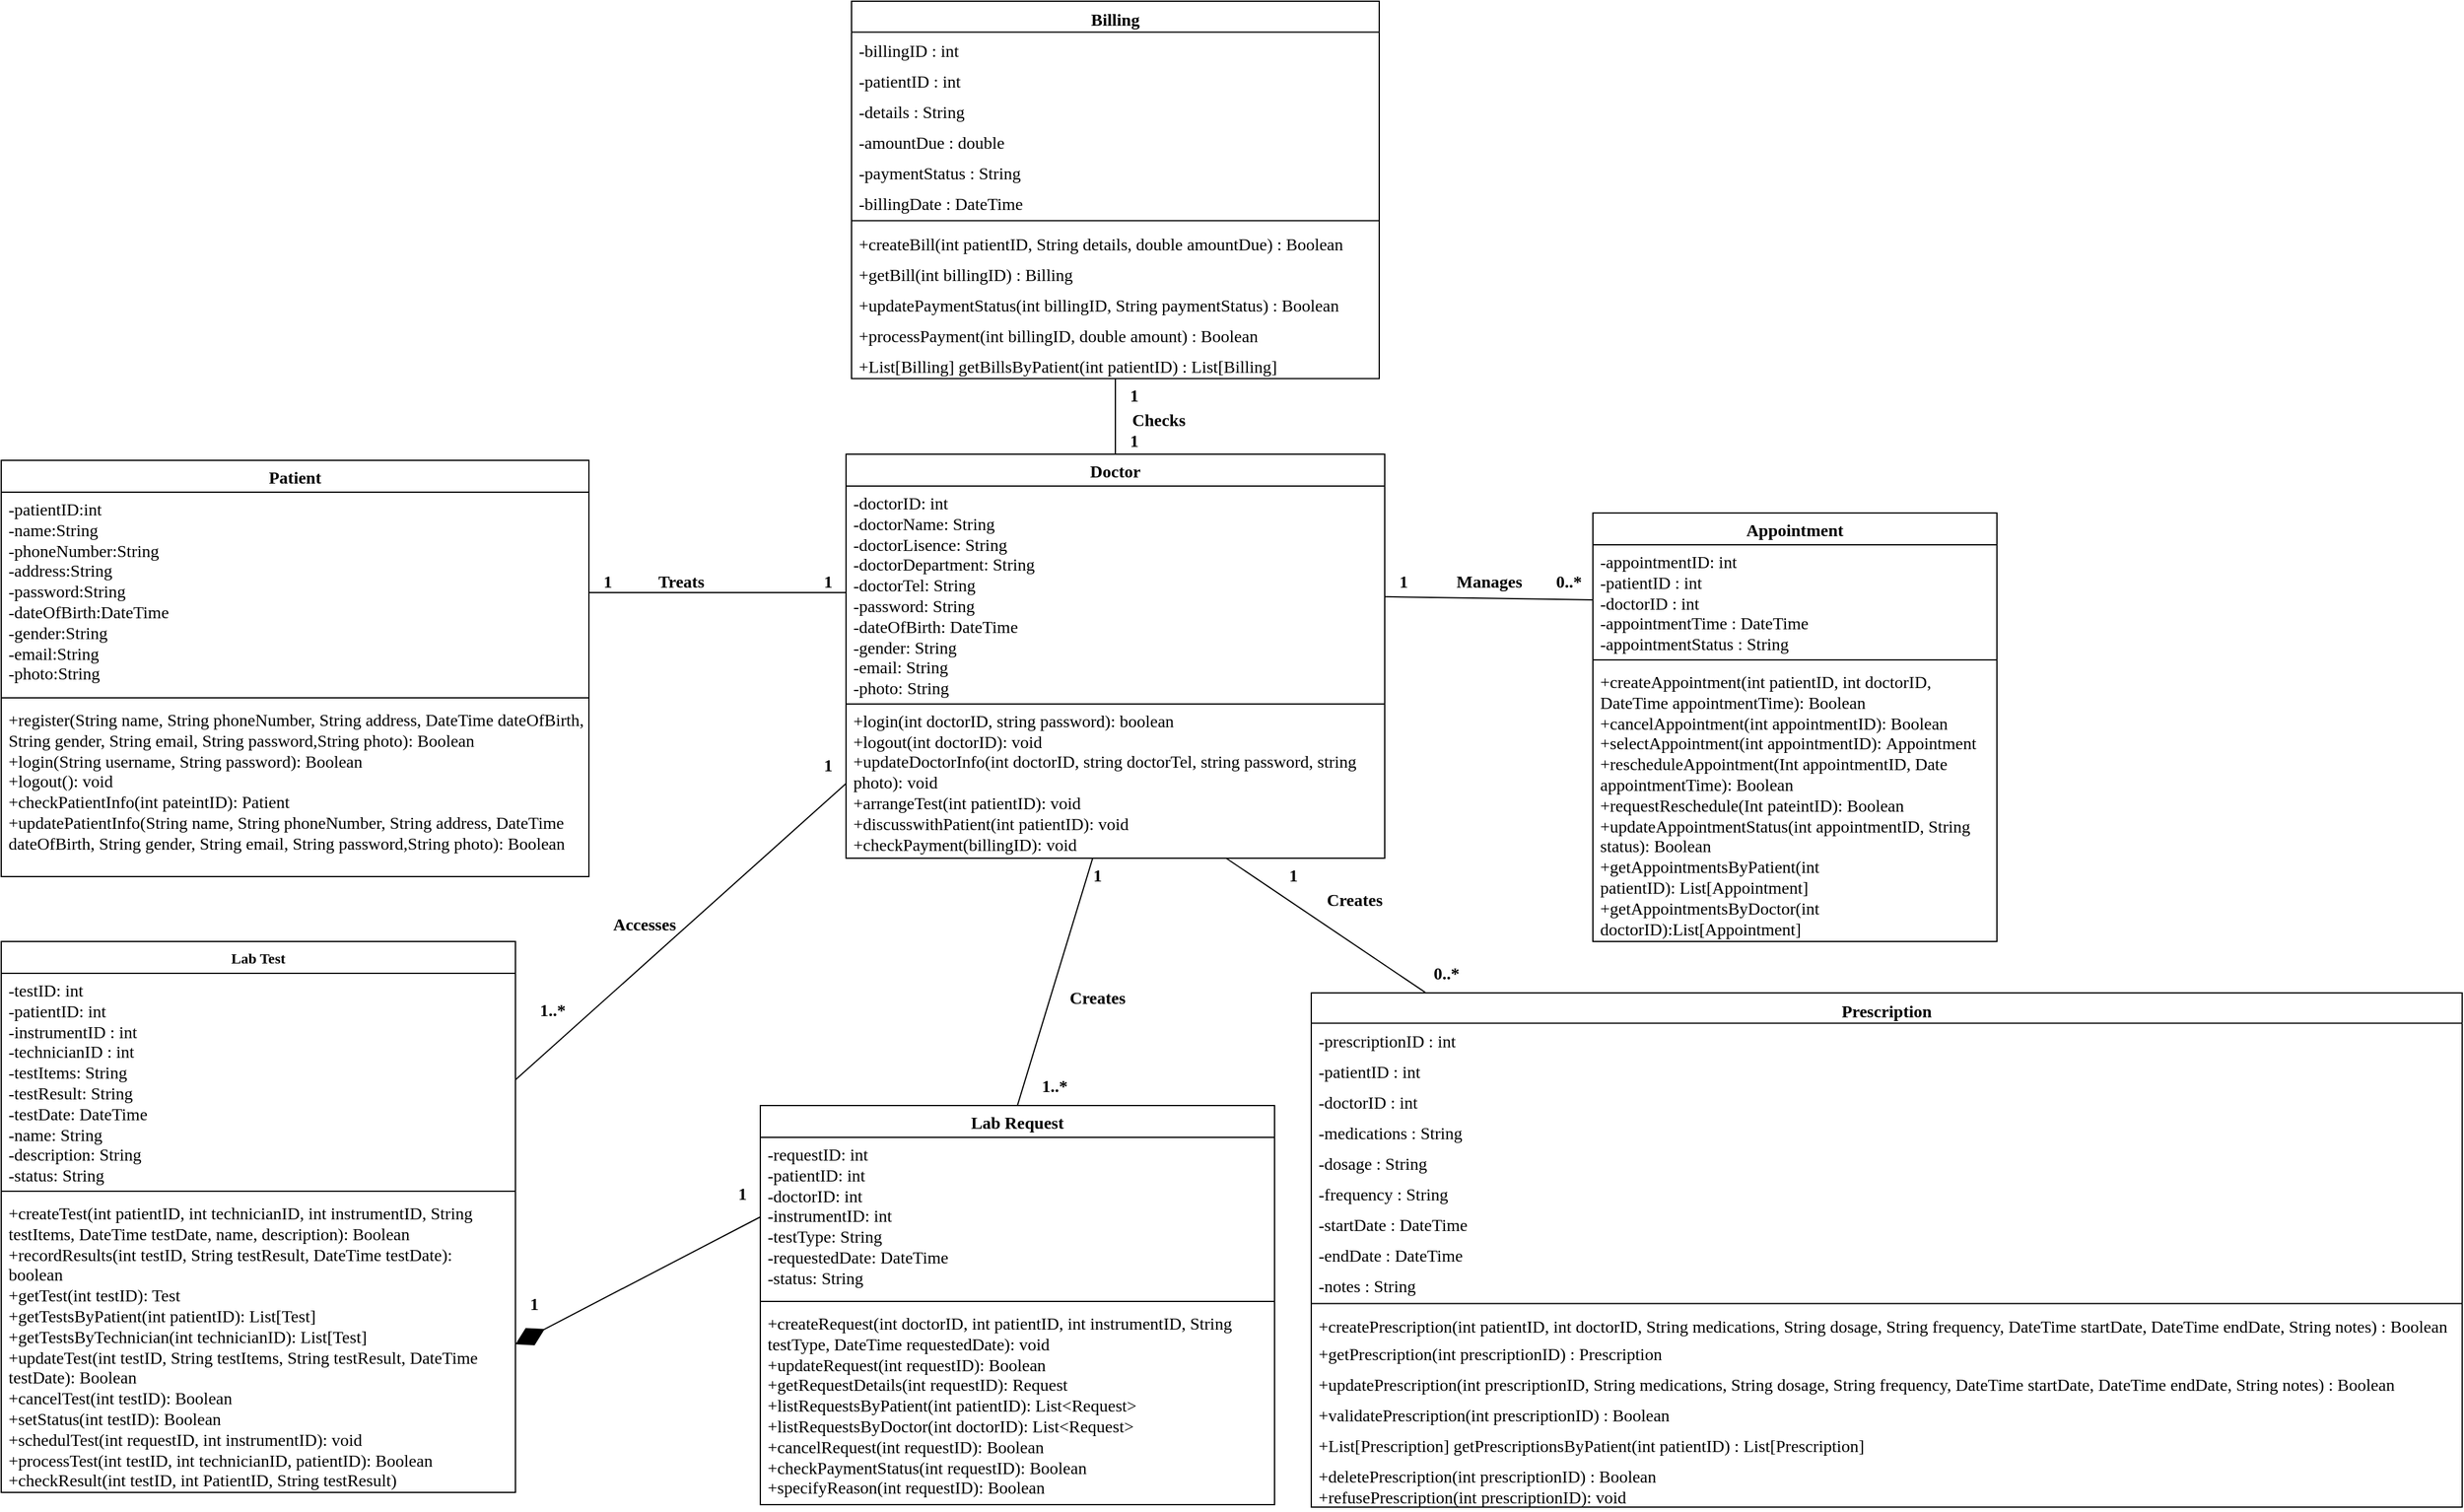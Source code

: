 <mxfile version="22.1.11" type="device">
  <diagram name="第 1 页" id="TqKDPVgios2m9M21Ib9q">
    <mxGraphModel dx="2165" dy="2223" grid="1" gridSize="10" guides="1" tooltips="1" connect="1" arrows="1" fold="1" page="1" pageScale="1" pageWidth="1169" pageHeight="827" background="none" math="0" shadow="0">
      <root>
        <mxCell id="0" />
        <mxCell id="1" parent="0" />
        <mxCell id="a-M4X8nVCb2_B6a_NORF-1" value="" style="endArrow=none;html=1;rounded=0;entryX=0;entryY=0.5;entryDx=0;entryDy=0;" parent="1" source="a-M4X8nVCb2_B6a_NORF-46" target="a-M4X8nVCb2_B6a_NORF-25" edge="1">
          <mxGeometry width="50" height="50" relative="1" as="geometry">
            <mxPoint x="550" y="-969" as="sourcePoint" />
            <mxPoint x="460" y="-847" as="targetPoint" />
          </mxGeometry>
        </mxCell>
        <mxCell id="a-M4X8nVCb2_B6a_NORF-2" value="" style="endArrow=none;html=1;rounded=0;entryX=0.099;entryY=-0.001;entryDx=0;entryDy=0;entryPerimeter=0;" parent="1" source="a-M4X8nVCb2_B6a_NORF-48" target="a-M4X8nVCb2_B6a_NORF-28" edge="1">
          <mxGeometry width="50" height="50" relative="1" as="geometry">
            <mxPoint x="288" y="-680" as="sourcePoint" />
            <mxPoint x="440" y="-552" as="targetPoint" />
          </mxGeometry>
        </mxCell>
        <mxCell id="a-M4X8nVCb2_B6a_NORF-3" value="" style="endArrow=none;html=1;rounded=0;entryX=0.5;entryY=0;entryDx=0;entryDy=0;" parent="1" source="a-M4X8nVCb2_B6a_NORF-48" target="7-CjSvImoollpPjnMUuW-15" edge="1">
          <mxGeometry width="50" height="50" relative="1" as="geometry">
            <mxPoint x="204.89" y="-680.0" as="sourcePoint" />
            <mxPoint x="240" y="-576" as="targetPoint" />
          </mxGeometry>
        </mxCell>
        <mxCell id="a-M4X8nVCb2_B6a_NORF-4" value="Manages" style="text;html=1;align=center;verticalAlign=middle;resizable=0;points=[];autosize=1;strokeColor=none;fillColor=none;fontFamily=Times New Roman;fontStyle=1;fontSize=14;" parent="1" vertex="1">
          <mxGeometry x="584.5" y="-990" width="80" height="30" as="geometry" />
        </mxCell>
        <mxCell id="a-M4X8nVCb2_B6a_NORF-5" value="1" style="text;html=1;align=center;verticalAlign=middle;resizable=0;points=[];autosize=1;strokeColor=none;fillColor=none;fontFamily=Times New Roman;fontStyle=1;fontSize=14;" parent="1" vertex="1">
          <mxGeometry x="540" y="-990" width="30" height="30" as="geometry" />
        </mxCell>
        <mxCell id="a-M4X8nVCb2_B6a_NORF-6" value="0..*" style="text;html=1;align=center;verticalAlign=middle;resizable=0;points=[];autosize=1;strokeColor=none;fillColor=none;fontFamily=Times New Roman;fontStyle=1;fontSize=14;" parent="1" vertex="1">
          <mxGeometry x="670" y="-990" width="40" height="30" as="geometry" />
        </mxCell>
        <mxCell id="a-M4X8nVCb2_B6a_NORF-7" value="" style="endArrow=none;html=1;rounded=0;entryX=0;entryY=0.5;entryDx=0;entryDy=0;exitX=1;exitY=0.5;exitDx=0;exitDy=0;" parent="1" source="a-M4X8nVCb2_B6a_NORF-50" target="a-M4X8nVCb2_B6a_NORF-46" edge="1">
          <mxGeometry width="50" height="50" relative="1" as="geometry">
            <mxPoint x="-90" y="-807" as="sourcePoint" />
            <mxPoint x="82.5" y="-867" as="targetPoint" />
          </mxGeometry>
        </mxCell>
        <mxCell id="a-M4X8nVCb2_B6a_NORF-8" value="Treats" style="text;html=1;align=center;verticalAlign=middle;resizable=0;points=[];autosize=1;strokeColor=none;fillColor=none;fontFamily=Times New Roman;fontStyle=1;fontSize=14;" parent="1" vertex="1">
          <mxGeometry x="-65" y="-990" width="60" height="30" as="geometry" />
        </mxCell>
        <mxCell id="a-M4X8nVCb2_B6a_NORF-9" value="" style="endArrow=none;html=1;rounded=0;entryX=0;entryY=0.5;entryDx=0;entryDy=0;exitX=1;exitY=0.5;exitDx=0;exitDy=0;" parent="1" source="7-CjSvImoollpPjnMUuW-11" target="a-M4X8nVCb2_B6a_NORF-48" edge="1">
          <mxGeometry width="50" height="50" relative="1" as="geometry">
            <mxPoint x="-180" y="-557" as="sourcePoint" />
            <mxPoint x="80" y="-711" as="targetPoint" />
          </mxGeometry>
        </mxCell>
        <mxCell id="a-M4X8nVCb2_B6a_NORF-10" value="Accesses" style="text;html=1;align=center;verticalAlign=middle;resizable=0;points=[];autosize=1;strokeColor=none;fillColor=none;fontFamily=Times New Roman;fontStyle=1;fontSize=14;" parent="1" vertex="1">
          <mxGeometry x="-100" y="-710" width="70" height="30" as="geometry" />
        </mxCell>
        <mxCell id="a-M4X8nVCb2_B6a_NORF-11" value="Creates" style="text;html=1;align=center;verticalAlign=middle;resizable=0;points=[];autosize=1;strokeColor=none;fillColor=none;fontStyle=1;fontFamily=Times New Roman;fontSize=14;" parent="1" vertex="1">
          <mxGeometry x="480" y="-730" width="70" height="30" as="geometry" />
        </mxCell>
        <mxCell id="a-M4X8nVCb2_B6a_NORF-12" value="&lt;b&gt;&lt;font face=&quot;Times New Roman&quot; style=&quot;font-size: 14px;&quot;&gt;Creates&lt;/font&gt;&lt;/b&gt;" style="text;html=1;align=center;verticalAlign=middle;resizable=0;points=[];autosize=1;strokeColor=none;fillColor=none;" parent="1" vertex="1">
          <mxGeometry x="270" y="-650" width="70" height="30" as="geometry" />
        </mxCell>
        <mxCell id="a-M4X8nVCb2_B6a_NORF-13" value="1" style="text;html=1;align=center;verticalAlign=middle;resizable=0;points=[];autosize=1;strokeColor=none;fillColor=none;fontFamily=Times New Roman;fontStyle=1;fontSize=14;" parent="1" vertex="1">
          <mxGeometry x="70" y="-990" width="30" height="30" as="geometry" />
        </mxCell>
        <mxCell id="a-M4X8nVCb2_B6a_NORF-14" value="1" style="text;html=1;align=center;verticalAlign=middle;resizable=0;points=[];autosize=1;strokeColor=none;fillColor=none;fontFamily=Times New Roman;fontStyle=1;fontSize=14;" parent="1" vertex="1">
          <mxGeometry x="-110" y="-990" width="30" height="30" as="geometry" />
        </mxCell>
        <mxCell id="a-M4X8nVCb2_B6a_NORF-15" value="1" style="text;html=1;align=center;verticalAlign=middle;resizable=0;points=[];autosize=1;strokeColor=none;fillColor=none;fontFamily=Times New Roman;fontStyle=1;fontSize=14;" parent="1" vertex="1">
          <mxGeometry x="290" y="-750" width="30" height="30" as="geometry" />
        </mxCell>
        <mxCell id="a-M4X8nVCb2_B6a_NORF-16" value="1..*" style="text;html=1;align=center;verticalAlign=middle;resizable=0;points=[];autosize=1;strokeColor=none;fillColor=none;fontFamily=Times New Roman;fontStyle=1;fontSize=14;" parent="1" vertex="1">
          <mxGeometry x="250" y="-578" width="40" height="30" as="geometry" />
        </mxCell>
        <mxCell id="a-M4X8nVCb2_B6a_NORF-17" value="1" style="text;html=1;align=center;verticalAlign=middle;resizable=0;points=[];autosize=1;strokeColor=none;fillColor=none;fontFamily=Times New Roman;fontStyle=1;fontSize=14;" parent="1" vertex="1">
          <mxGeometry x="70" y="-840" width="30" height="30" as="geometry" />
        </mxCell>
        <mxCell id="a-M4X8nVCb2_B6a_NORF-18" value="1..*" style="text;html=1;align=center;verticalAlign=middle;resizable=0;points=[];autosize=1;strokeColor=none;fillColor=none;fontFamily=Times New Roman;fontStyle=1;fontSize=14;" parent="1" vertex="1">
          <mxGeometry x="-160" y="-640" width="40" height="30" as="geometry" />
        </mxCell>
        <mxCell id="a-M4X8nVCb2_B6a_NORF-19" value="" style="endArrow=diamondThin;endFill=1;endSize=24;html=1;rounded=0;entryX=1;entryY=0.5;entryDx=0;entryDy=0;exitX=0;exitY=0.5;exitDx=0;exitDy=0;" parent="1" source="7-CjSvImoollpPjnMUuW-16" target="7-CjSvImoollpPjnMUuW-13" edge="1">
          <mxGeometry width="160" relative="1" as="geometry">
            <mxPoint x="30" y="-485" as="sourcePoint" />
            <mxPoint x="-180" y="-331" as="targetPoint" />
          </mxGeometry>
        </mxCell>
        <mxCell id="a-M4X8nVCb2_B6a_NORF-20" value="1" style="text;html=1;align=center;verticalAlign=middle;resizable=0;points=[];autosize=1;strokeColor=none;fillColor=none;fontFamily=Times New Roman;fontStyle=1;fontSize=14;" parent="1" vertex="1">
          <mxGeometry x="-170" y="-400" width="30" height="30" as="geometry" />
        </mxCell>
        <mxCell id="a-M4X8nVCb2_B6a_NORF-21" value="1" style="text;html=1;align=center;verticalAlign=middle;resizable=0;points=[];autosize=1;strokeColor=none;fillColor=none;fontFamily=Times New Roman;fontStyle=1;fontSize=14;" parent="1" vertex="1">
          <mxGeometry y="-490" width="30" height="30" as="geometry" />
        </mxCell>
        <mxCell id="a-M4X8nVCb2_B6a_NORF-22" value="1" style="text;html=1;align=center;verticalAlign=middle;resizable=0;points=[];autosize=1;strokeColor=none;fillColor=none;fontFamily=Times New Roman;fontStyle=1;fontSize=14;" parent="1" vertex="1">
          <mxGeometry x="450" y="-750" width="30" height="30" as="geometry" />
        </mxCell>
        <mxCell id="a-M4X8nVCb2_B6a_NORF-23" value="0..*" style="text;html=1;align=center;verticalAlign=middle;resizable=0;points=[];autosize=1;strokeColor=none;fillColor=none;fontFamily=Times New Roman;fontStyle=1;fontSize=14;" parent="1" vertex="1">
          <mxGeometry x="570" y="-670" width="40" height="30" as="geometry" />
        </mxCell>
        <mxCell id="a-M4X8nVCb2_B6a_NORF-24" value="&lt;font style=&quot;font-size: 14px;&quot;&gt;Appointment&lt;/font&gt;" style="swimlane;fontStyle=1;align=center;verticalAlign=top;childLayout=stackLayout;horizontal=1;startSize=26;horizontalStack=0;resizeParent=1;resizeParentMax=0;resizeLast=0;collapsible=1;marginBottom=0;whiteSpace=wrap;html=1;fontFamily=Times New Roman;fontSize=14;" parent="1" vertex="1">
          <mxGeometry x="710" y="-1032" width="330" height="350" as="geometry" />
        </mxCell>
        <mxCell id="a-M4X8nVCb2_B6a_NORF-25" value="&lt;font style=&quot;font-size: 14px;&quot;&gt;-appointmentID: int&lt;br style=&quot;&quot;&gt;-patientID : int&lt;br style=&quot;&quot;&gt;-doctorID : int&lt;br style=&quot;&quot;&gt;-appointmentTime : DateTime&lt;br style=&quot;&quot;&gt;-appointmentStatus : String&lt;/font&gt;" style="text;strokeColor=none;fillColor=none;align=left;verticalAlign=top;spacingLeft=4;spacingRight=4;overflow=hidden;rotatable=0;points=[[0,0.5],[1,0.5]];portConstraint=eastwest;whiteSpace=wrap;html=1;fontFamily=Times New Roman;fontSize=12;" parent="a-M4X8nVCb2_B6a_NORF-24" vertex="1">
          <mxGeometry y="26" width="330" height="90" as="geometry" />
        </mxCell>
        <mxCell id="a-M4X8nVCb2_B6a_NORF-26" value="" style="line;strokeWidth=1;fillColor=none;align=left;verticalAlign=middle;spacingTop=-1;spacingLeft=3;spacingRight=3;rotatable=0;labelPosition=right;points=[];portConstraint=eastwest;strokeColor=inherit;fontFamily=Times New Roman;fontSize=12;" parent="a-M4X8nVCb2_B6a_NORF-24" vertex="1">
          <mxGeometry y="116" width="330" height="8" as="geometry" />
        </mxCell>
        <mxCell id="a-M4X8nVCb2_B6a_NORF-27" value="&lt;font style=&quot;font-size: 14px;&quot;&gt;+createAppointment(int patientID, int doctorID, DateTime appointmentTime):&amp;nbsp;Boolean&lt;br style=&quot;&quot;&gt;+cancelAppointment(int appointmentID):&amp;nbsp;Boolean&lt;br style=&quot;&quot;&gt;+selectAppointment(int appointmentID):&amp;nbsp;Appointment&lt;br style=&quot;&quot;&gt;+rescheduleAppointment(Int appointmentID, Date appointmentTime):&amp;nbsp;Boolean&lt;br style=&quot;&quot;&gt;+requestReschedule(Int pateintID):&amp;nbsp;Boolean&lt;br style=&quot;&quot;&gt;+updateAppointmentStatus(int appointmentID, String status):&amp;nbsp;Boolean&lt;br style=&quot;&quot;&gt;+getAppointmentsByPatient(int patientID):&amp;nbsp;List[Appointment]&lt;br style=&quot;&quot;&gt;+getAppointmentsByDoctor(int doctorID):List[Appointment]&amp;nbsp;&lt;/font&gt;" style="text;strokeColor=none;fillColor=none;align=left;verticalAlign=top;spacingLeft=4;spacingRight=4;overflow=hidden;rotatable=0;points=[[0,0.5],[1,0.5]];portConstraint=eastwest;whiteSpace=wrap;html=1;fontFamily=Times New Roman;fontSize=12;" parent="a-M4X8nVCb2_B6a_NORF-24" vertex="1">
          <mxGeometry y="124" width="330" height="226" as="geometry" />
        </mxCell>
        <mxCell id="a-M4X8nVCb2_B6a_NORF-28" value="Prescription" style="swimlane;fontStyle=1;align=center;verticalAlign=top;childLayout=stackLayout;horizontal=1;startSize=24.688;horizontalStack=0;resizeParent=1;resizeParentMax=0;resizeLast=0;collapsible=0;marginBottom=0;fontFamily=Times New Roman;fontSize=14;" parent="1" vertex="1">
          <mxGeometry x="480" y="-640" width="940" height="419.998" as="geometry" />
        </mxCell>
        <mxCell id="a-M4X8nVCb2_B6a_NORF-29" value="-prescriptionID : int" style="text;strokeColor=none;fillColor=none;align=left;verticalAlign=top;spacingLeft=4;spacingRight=4;overflow=hidden;rotatable=0;points=[[0,0.5],[1,0.5]];portConstraint=eastwest;fontFamily=Times New Roman;fontSize=14;" parent="a-M4X8nVCb2_B6a_NORF-28" vertex="1">
          <mxGeometry y="24.688" width="940" height="25" as="geometry" />
        </mxCell>
        <mxCell id="a-M4X8nVCb2_B6a_NORF-30" value="-patientID : int" style="text;strokeColor=none;fillColor=none;align=left;verticalAlign=top;spacingLeft=4;spacingRight=4;overflow=hidden;rotatable=0;points=[[0,0.5],[1,0.5]];portConstraint=eastwest;fontFamily=Times New Roman;fontSize=14;" parent="a-M4X8nVCb2_B6a_NORF-28" vertex="1">
          <mxGeometry y="49.688" width="940" height="25" as="geometry" />
        </mxCell>
        <mxCell id="a-M4X8nVCb2_B6a_NORF-31" value="-doctorID : int" style="text;strokeColor=none;fillColor=none;align=left;verticalAlign=top;spacingLeft=4;spacingRight=4;overflow=hidden;rotatable=0;points=[[0,0.5],[1,0.5]];portConstraint=eastwest;fontFamily=Times New Roman;fontSize=14;" parent="a-M4X8nVCb2_B6a_NORF-28" vertex="1">
          <mxGeometry y="74.688" width="940" height="25" as="geometry" />
        </mxCell>
        <mxCell id="a-M4X8nVCb2_B6a_NORF-32" value="-medications : String" style="text;strokeColor=none;fillColor=none;align=left;verticalAlign=top;spacingLeft=4;spacingRight=4;overflow=hidden;rotatable=0;points=[[0,0.5],[1,0.5]];portConstraint=eastwest;fontFamily=Times New Roman;fontSize=14;" parent="a-M4X8nVCb2_B6a_NORF-28" vertex="1">
          <mxGeometry y="99.688" width="940" height="25" as="geometry" />
        </mxCell>
        <mxCell id="a-M4X8nVCb2_B6a_NORF-33" value="-dosage : String" style="text;strokeColor=none;fillColor=none;align=left;verticalAlign=top;spacingLeft=4;spacingRight=4;overflow=hidden;rotatable=0;points=[[0,0.5],[1,0.5]];portConstraint=eastwest;fontFamily=Times New Roman;fontSize=14;" parent="a-M4X8nVCb2_B6a_NORF-28" vertex="1">
          <mxGeometry y="124.688" width="940" height="25" as="geometry" />
        </mxCell>
        <mxCell id="a-M4X8nVCb2_B6a_NORF-34" value="-frequency : String" style="text;strokeColor=none;fillColor=none;align=left;verticalAlign=top;spacingLeft=4;spacingRight=4;overflow=hidden;rotatable=0;points=[[0,0.5],[1,0.5]];portConstraint=eastwest;fontFamily=Times New Roman;fontSize=14;" parent="a-M4X8nVCb2_B6a_NORF-28" vertex="1">
          <mxGeometry y="149.688" width="940" height="25" as="geometry" />
        </mxCell>
        <mxCell id="a-M4X8nVCb2_B6a_NORF-35" value="-startDate : DateTime" style="text;strokeColor=none;fillColor=none;align=left;verticalAlign=top;spacingLeft=4;spacingRight=4;overflow=hidden;rotatable=0;points=[[0,0.5],[1,0.5]];portConstraint=eastwest;fontFamily=Times New Roman;fontSize=14;" parent="a-M4X8nVCb2_B6a_NORF-28" vertex="1">
          <mxGeometry y="174.688" width="940" height="25" as="geometry" />
        </mxCell>
        <mxCell id="a-M4X8nVCb2_B6a_NORF-36" value="-endDate : DateTime" style="text;strokeColor=none;fillColor=none;align=left;verticalAlign=top;spacingLeft=4;spacingRight=4;overflow=hidden;rotatable=0;points=[[0,0.5],[1,0.5]];portConstraint=eastwest;fontFamily=Times New Roman;fontSize=14;" parent="a-M4X8nVCb2_B6a_NORF-28" vertex="1">
          <mxGeometry y="199.688" width="940" height="25" as="geometry" />
        </mxCell>
        <mxCell id="a-M4X8nVCb2_B6a_NORF-37" value="-notes : String" style="text;strokeColor=none;fillColor=none;align=left;verticalAlign=top;spacingLeft=4;spacingRight=4;overflow=hidden;rotatable=0;points=[[0,0.5],[1,0.5]];portConstraint=eastwest;fontFamily=Times New Roman;fontSize=14;" parent="a-M4X8nVCb2_B6a_NORF-28" vertex="1">
          <mxGeometry y="224.688" width="940" height="25" as="geometry" />
        </mxCell>
        <mxCell id="a-M4X8nVCb2_B6a_NORF-38" style="line;strokeWidth=1;fillColor=none;align=left;verticalAlign=middle;spacingTop=-1;spacingLeft=3;spacingRight=3;rotatable=0;labelPosition=right;points=[];portConstraint=eastwest;strokeColor=inherit;fontFamily=Times New Roman;" parent="a-M4X8nVCb2_B6a_NORF-28" vertex="1">
          <mxGeometry y="249.688" width="940" height="8" as="geometry" />
        </mxCell>
        <mxCell id="a-M4X8nVCb2_B6a_NORF-39" value="+createPrescription(int patientID, int doctorID, String medications, String dosage, String frequency, DateTime startDate, DateTime endDate, String notes) : Boolean" style="text;strokeColor=none;fillColor=none;align=left;verticalAlign=top;spacingLeft=4;spacingRight=4;overflow=hidden;rotatable=0;points=[[0,0.5],[1,0.5]];portConstraint=eastwest;fontFamily=Times New Roman;fontSize=14;" parent="a-M4X8nVCb2_B6a_NORF-28" vertex="1">
          <mxGeometry y="257.688" width="940" height="22.31" as="geometry" />
        </mxCell>
        <mxCell id="a-M4X8nVCb2_B6a_NORF-40" value="+getPrescription(int prescriptionID) : Prescription" style="text;strokeColor=none;fillColor=none;align=left;verticalAlign=top;spacingLeft=4;spacingRight=4;overflow=hidden;rotatable=0;points=[[0,0.5],[1,0.5]];portConstraint=eastwest;fontFamily=Times New Roman;fontSize=14;" parent="a-M4X8nVCb2_B6a_NORF-28" vertex="1">
          <mxGeometry y="279.998" width="940" height="25" as="geometry" />
        </mxCell>
        <mxCell id="a-M4X8nVCb2_B6a_NORF-41" value="+updatePrescription(int prescriptionID, String medications, String dosage, String frequency, DateTime startDate, DateTime endDate, String notes) : Boolean" style="text;strokeColor=none;fillColor=none;align=left;verticalAlign=top;spacingLeft=4;spacingRight=4;overflow=hidden;rotatable=0;points=[[0,0.5],[1,0.5]];portConstraint=eastwest;fontFamily=Times New Roman;fontSize=14;" parent="a-M4X8nVCb2_B6a_NORF-28" vertex="1">
          <mxGeometry y="304.998" width="940" height="25" as="geometry" />
        </mxCell>
        <mxCell id="a-M4X8nVCb2_B6a_NORF-42" value="+validatePrescription(int prescriptionID) : Boolean" style="text;strokeColor=none;fillColor=none;align=left;verticalAlign=top;spacingLeft=4;spacingRight=4;overflow=hidden;rotatable=0;points=[[0,0.5],[1,0.5]];portConstraint=eastwest;fontFamily=Times New Roman;fontSize=14;" parent="a-M4X8nVCb2_B6a_NORF-28" vertex="1">
          <mxGeometry y="329.998" width="940" height="25" as="geometry" />
        </mxCell>
        <mxCell id="a-M4X8nVCb2_B6a_NORF-43" value="+List[Prescription] getPrescriptionsByPatient(int patientID) : List[Prescription]" style="text;strokeColor=none;fillColor=none;align=left;verticalAlign=top;spacingLeft=4;spacingRight=4;overflow=hidden;rotatable=0;points=[[0,0.5],[1,0.5]];portConstraint=eastwest;fontFamily=Times New Roman;fontSize=14;" parent="a-M4X8nVCb2_B6a_NORF-28" vertex="1">
          <mxGeometry y="354.998" width="940" height="25" as="geometry" />
        </mxCell>
        <mxCell id="a-M4X8nVCb2_B6a_NORF-44" value="+deletePrescription(int prescriptionID) : Boolean&#xa;+refusePrescription(int prescriptionID): void" style="text;strokeColor=none;fillColor=none;align=left;verticalAlign=top;spacingLeft=4;spacingRight=4;overflow=hidden;rotatable=0;points=[[0,0.5],[1,0.5]];portConstraint=eastwest;fontFamily=Times New Roman;fontSize=14;" parent="a-M4X8nVCb2_B6a_NORF-28" vertex="1">
          <mxGeometry y="379.998" width="940" height="40" as="geometry" />
        </mxCell>
        <mxCell id="a-M4X8nVCb2_B6a_NORF-45" value="&lt;font style=&quot;font-size: 14px;&quot; face=&quot;Times New Roman&quot;&gt;Doctor&lt;/font&gt;" style="swimlane;fontStyle=1;align=center;verticalAlign=top;childLayout=stackLayout;horizontal=1;startSize=26;horizontalStack=0;resizeParent=1;resizeParentMax=0;resizeLast=0;collapsible=1;marginBottom=0;whiteSpace=wrap;html=1;" parent="1" vertex="1">
          <mxGeometry x="100" y="-1080" width="440" height="330" as="geometry" />
        </mxCell>
        <mxCell id="a-M4X8nVCb2_B6a_NORF-46" value="-doctorID: int&lt;br style=&quot;border-color: var(--border-color);&quot;&gt;-doctorName: String&lt;br&gt;-doctorLisence: String&lt;br style=&quot;font-size: 14px;&quot;&gt;-doctorDepartment: String&lt;br style=&quot;font-size: 14px;&quot;&gt;-doctorTel: String&lt;br&gt;-password: String&lt;br&gt;-dateOfBirth: DateTime&amp;nbsp;&lt;br style=&quot;border-color: var(--border-color);&quot;&gt;-gender: String&amp;nbsp;&lt;br style=&quot;border-color: var(--border-color);&quot;&gt;-email: String&amp;nbsp;&lt;br style=&quot;border-color: var(--border-color);&quot;&gt;-photo: String&amp;nbsp;" style="text;strokeColor=none;fillColor=none;align=left;verticalAlign=top;spacingLeft=4;spacingRight=4;overflow=hidden;rotatable=0;points=[[0,0.5],[1,0.5]];portConstraint=eastwest;whiteSpace=wrap;html=1;fontFamily=Times New Roman;fontStyle=0;fontSize=14;" parent="a-M4X8nVCb2_B6a_NORF-45" vertex="1">
          <mxGeometry y="26" width="440" height="174" as="geometry" />
        </mxCell>
        <mxCell id="a-M4X8nVCb2_B6a_NORF-47" value="" style="line;strokeWidth=1;fillColor=none;align=left;verticalAlign=middle;spacingTop=-1;spacingLeft=3;spacingRight=3;rotatable=0;labelPosition=right;points=[];portConstraint=eastwest;strokeColor=inherit;" parent="a-M4X8nVCb2_B6a_NORF-45" vertex="1">
          <mxGeometry y="200" width="440" height="8" as="geometry" />
        </mxCell>
        <mxCell id="a-M4X8nVCb2_B6a_NORF-48" value="+login(int&amp;nbsp;doctorID, string&amp;nbsp;password):&amp;nbsp;boolean&lt;br&gt;+logout(int doctorID):&amp;nbsp;void&lt;br style=&quot;font-size: 14px;&quot;&gt;+updateDoctorInfo(int doctorID, string doctorTel, string password, string photo):&amp;nbsp;void&lt;br style=&quot;font-size: 14px;&quot;&gt;+arrangeTest(int patientID):&amp;nbsp;void&lt;br&gt;+discusswithPatient(int patientID): void&lt;br&gt;+checkPayment(billingID): void" style="text;strokeColor=none;fillColor=none;align=left;verticalAlign=middle;spacingLeft=4;spacingRight=4;overflow=hidden;rotatable=0;points=[[0,0.5],[1,0.5]];portConstraint=eastwest;whiteSpace=wrap;html=1;fontSize=14;fontFamily=Times New Roman;" parent="a-M4X8nVCb2_B6a_NORF-45" vertex="1">
          <mxGeometry y="208" width="440" height="122" as="geometry" />
        </mxCell>
        <mxCell id="a-M4X8nVCb2_B6a_NORF-49" value="Patient" style="swimlane;fontStyle=1;align=center;verticalAlign=top;childLayout=stackLayout;horizontal=1;startSize=26;horizontalStack=0;resizeParent=1;resizeParentMax=0;resizeLast=0;collapsible=1;marginBottom=0;whiteSpace=wrap;html=1;fontFamily=Times New Roman;fontSize=14;" parent="1" vertex="1">
          <mxGeometry x="-590" y="-1075" width="480" height="340" as="geometry" />
        </mxCell>
        <mxCell id="a-M4X8nVCb2_B6a_NORF-50" value="&lt;font style=&quot;font-size: 14px;&quot;&gt;        -patientID:int&lt;br style=&quot;font-size: 14px;&quot;&gt;-name:String&amp;nbsp;&lt;br style=&quot;font-size: 14px;&quot;&gt;-phoneNumber:String&amp;nbsp;&lt;br style=&quot;font-size: 14px;&quot;&gt;-address:String&amp;nbsp;&lt;br style=&quot;font-size: 14px;&quot;&gt;-password:String&amp;nbsp;&lt;br style=&quot;font-size: 14px;&quot;&gt;-dateOfBirth:DateTime&amp;nbsp;&lt;br style=&quot;font-size: 14px;&quot;&gt;-gender:String&amp;nbsp;&lt;br style=&quot;font-size: 14px;&quot;&gt;-email:String&amp;nbsp;&lt;br style=&quot;font-size: 14px;&quot;&gt;        -photo:String&amp;nbsp;&lt;/font&gt;" style="text;strokeColor=none;fillColor=none;align=left;verticalAlign=top;spacingLeft=4;spacingRight=4;overflow=hidden;rotatable=0;points=[[0,0.5],[1,0.5]];portConstraint=eastwest;whiteSpace=wrap;html=1;fontFamily=Times New Roman;fontSize=14;" parent="a-M4X8nVCb2_B6a_NORF-49" vertex="1">
          <mxGeometry y="26" width="480" height="164" as="geometry" />
        </mxCell>
        <mxCell id="a-M4X8nVCb2_B6a_NORF-51" value="" style="line;strokeWidth=1;fillColor=none;align=left;verticalAlign=middle;spacingTop=-1;spacingLeft=3;spacingRight=3;rotatable=0;labelPosition=right;points=[];portConstraint=eastwest;strokeColor=inherit;fontFamily=Times New Roman;fontSize=12;" parent="a-M4X8nVCb2_B6a_NORF-49" vertex="1">
          <mxGeometry y="190" width="480" height="8" as="geometry" />
        </mxCell>
        <mxCell id="a-M4X8nVCb2_B6a_NORF-52" value="&lt;font style=&quot;font-size: 14px;&quot;&gt;+register(String name, String phoneNumber, String address, DateTime dateOfBirth, String gender, String email, String password,String photo):&amp;nbsp;Boolean&lt;br style=&quot;font-size: 14px;&quot;&gt;+login(String username, String password): Boolean&lt;br style=&quot;font-size: 14px;&quot;&gt;+logout():&amp;nbsp;void&lt;br style=&quot;font-size: 14px;&quot;&gt;+checkPatientInfo(int pateintID):&amp;nbsp;Patient&lt;br style=&quot;font-size: 14px;&quot;&gt;+updatePatientInfo(String name, String phoneNumber, String address, DateTime dateOfBirth, String gender, String email, String password,String photo):&amp;nbsp;Boolean&lt;br style=&quot;font-size: 14px;&quot;&gt;&lt;/font&gt;&lt;span style=&quot;font-size: 14px;&quot;&gt;&lt;br style=&quot;font-size: 14px;&quot;&gt;&lt;/span&gt;" style="text;strokeColor=none;fillColor=none;align=left;verticalAlign=top;spacingLeft=4;spacingRight=4;overflow=hidden;rotatable=0;points=[[0,0.5],[1,0.5]];portConstraint=eastwest;whiteSpace=wrap;html=1;fontSize=14;fontFamily=Times New Roman;" parent="a-M4X8nVCb2_B6a_NORF-49" vertex="1">
          <mxGeometry y="198" width="480" height="142" as="geometry" />
        </mxCell>
        <mxCell id="a-M4X8nVCb2_B6a_NORF-53" value="Billing" style="swimlane;fontStyle=1;align=center;verticalAlign=top;childLayout=stackLayout;horizontal=1;startSize=25.25;horizontalStack=0;resizeParent=1;resizeParentMax=0;resizeLast=0;collapsible=0;marginBottom=0;fontFamily=Times New Roman;fontSize=14;" parent="1" vertex="1">
          <mxGeometry x="104.5" y="-1450" width="431" height="308.25" as="geometry" />
        </mxCell>
        <mxCell id="a-M4X8nVCb2_B6a_NORF-54" value="-billingID : int" style="text;strokeColor=none;fillColor=none;align=left;verticalAlign=top;spacingLeft=4;spacingRight=4;overflow=hidden;rotatable=0;points=[[0,0.5],[1,0.5]];portConstraint=eastwest;fontFamily=Times New Roman;fontSize=14;" parent="a-M4X8nVCb2_B6a_NORF-53" vertex="1">
          <mxGeometry y="25.25" width="431" height="25" as="geometry" />
        </mxCell>
        <mxCell id="a-M4X8nVCb2_B6a_NORF-55" value="-patientID : int" style="text;strokeColor=none;fillColor=none;align=left;verticalAlign=top;spacingLeft=4;spacingRight=4;overflow=hidden;rotatable=0;points=[[0,0.5],[1,0.5]];portConstraint=eastwest;fontFamily=Times New Roman;fontSize=14;" parent="a-M4X8nVCb2_B6a_NORF-53" vertex="1">
          <mxGeometry y="50.25" width="431" height="25" as="geometry" />
        </mxCell>
        <mxCell id="a-M4X8nVCb2_B6a_NORF-56" value="-details : String" style="text;strokeColor=none;fillColor=none;align=left;verticalAlign=top;spacingLeft=4;spacingRight=4;overflow=hidden;rotatable=0;points=[[0,0.5],[1,0.5]];portConstraint=eastwest;fontFamily=Times New Roman;fontSize=14;" parent="a-M4X8nVCb2_B6a_NORF-53" vertex="1">
          <mxGeometry y="75.25" width="431" height="25" as="geometry" />
        </mxCell>
        <mxCell id="a-M4X8nVCb2_B6a_NORF-57" value="-amountDue : double" style="text;strokeColor=none;fillColor=none;align=left;verticalAlign=top;spacingLeft=4;spacingRight=4;overflow=hidden;rotatable=0;points=[[0,0.5],[1,0.5]];portConstraint=eastwest;fontFamily=Times New Roman;fontSize=14;" parent="a-M4X8nVCb2_B6a_NORF-53" vertex="1">
          <mxGeometry y="100.25" width="431" height="25" as="geometry" />
        </mxCell>
        <mxCell id="a-M4X8nVCb2_B6a_NORF-58" value="-paymentStatus : String" style="text;strokeColor=none;fillColor=none;align=left;verticalAlign=top;spacingLeft=4;spacingRight=4;overflow=hidden;rotatable=0;points=[[0,0.5],[1,0.5]];portConstraint=eastwest;fontFamily=Times New Roman;fontSize=14;" parent="a-M4X8nVCb2_B6a_NORF-53" vertex="1">
          <mxGeometry y="125.25" width="431" height="25" as="geometry" />
        </mxCell>
        <mxCell id="a-M4X8nVCb2_B6a_NORF-59" value="-billingDate : DateTime" style="text;strokeColor=none;fillColor=none;align=left;verticalAlign=top;spacingLeft=4;spacingRight=4;overflow=hidden;rotatable=0;points=[[0,0.5],[1,0.5]];portConstraint=eastwest;fontFamily=Times New Roman;fontSize=14;" parent="a-M4X8nVCb2_B6a_NORF-53" vertex="1">
          <mxGeometry y="150.25" width="431" height="25" as="geometry" />
        </mxCell>
        <mxCell id="a-M4X8nVCb2_B6a_NORF-60" style="line;strokeWidth=1;fillColor=none;align=left;verticalAlign=middle;spacingTop=-1;spacingLeft=3;spacingRight=3;rotatable=0;labelPosition=right;points=[];portConstraint=eastwest;strokeColor=inherit;fontFamily=Times New Roman;fontSize=12;" parent="a-M4X8nVCb2_B6a_NORF-53" vertex="1">
          <mxGeometry y="175.25" width="431" height="8" as="geometry" />
        </mxCell>
        <mxCell id="a-M4X8nVCb2_B6a_NORF-61" value="+createBill(int patientID, String details, double amountDue) : Boolean" style="text;strokeColor=none;fillColor=none;align=left;verticalAlign=top;spacingLeft=4;spacingRight=4;overflow=hidden;rotatable=0;points=[[0,0.5],[1,0.5]];portConstraint=eastwest;fontFamily=Times New Roman;fontSize=14;" parent="a-M4X8nVCb2_B6a_NORF-53" vertex="1">
          <mxGeometry y="183.25" width="431" height="25" as="geometry" />
        </mxCell>
        <mxCell id="a-M4X8nVCb2_B6a_NORF-62" value="+getBill(int billingID) : Billing" style="text;strokeColor=none;fillColor=none;align=left;verticalAlign=top;spacingLeft=4;spacingRight=4;overflow=hidden;rotatable=0;points=[[0,0.5],[1,0.5]];portConstraint=eastwest;fontFamily=Times New Roman;fontSize=14;" parent="a-M4X8nVCb2_B6a_NORF-53" vertex="1">
          <mxGeometry y="208.25" width="431" height="25" as="geometry" />
        </mxCell>
        <mxCell id="a-M4X8nVCb2_B6a_NORF-63" value="+updatePaymentStatus(int billingID, String paymentStatus) : Boolean" style="text;strokeColor=none;fillColor=none;align=left;verticalAlign=top;spacingLeft=4;spacingRight=4;overflow=hidden;rotatable=0;points=[[0,0.5],[1,0.5]];portConstraint=eastwest;fontFamily=Times New Roman;fontSize=14;" parent="a-M4X8nVCb2_B6a_NORF-53" vertex="1">
          <mxGeometry y="233.25" width="431" height="25" as="geometry" />
        </mxCell>
        <mxCell id="a-M4X8nVCb2_B6a_NORF-64" value="+processPayment(int billingID, double amount) : Boolean" style="text;strokeColor=none;fillColor=none;align=left;verticalAlign=top;spacingLeft=4;spacingRight=4;overflow=hidden;rotatable=0;points=[[0,0.5],[1,0.5]];portConstraint=eastwest;fontFamily=Times New Roman;fontSize=14;" parent="a-M4X8nVCb2_B6a_NORF-53" vertex="1">
          <mxGeometry y="258.25" width="431" height="25" as="geometry" />
        </mxCell>
        <mxCell id="a-M4X8nVCb2_B6a_NORF-65" value="+List[Billing] getBillsByPatient(int patientID) : List[Billing]" style="text;strokeColor=none;fillColor=none;align=left;verticalAlign=top;spacingLeft=4;spacingRight=4;overflow=hidden;rotatable=0;points=[[0,0.5],[1,0.5]];portConstraint=eastwest;fontFamily=Times New Roman;fontSize=14;" parent="a-M4X8nVCb2_B6a_NORF-53" vertex="1">
          <mxGeometry y="283.25" width="431" height="25" as="geometry" />
        </mxCell>
        <mxCell id="a-M4X8nVCb2_B6a_NORF-66" value="" style="endArrow=none;html=1;rounded=0;exitX=0.5;exitY=0;exitDx=0;exitDy=0;" parent="1" source="a-M4X8nVCb2_B6a_NORF-45" target="a-M4X8nVCb2_B6a_NORF-65" edge="1">
          <mxGeometry width="50" height="50" relative="1" as="geometry">
            <mxPoint x="-100" y="-957" as="sourcePoint" />
            <mxPoint x="110" y="-957" as="targetPoint" />
          </mxGeometry>
        </mxCell>
        <mxCell id="a-M4X8nVCb2_B6a_NORF-67" value="1" style="text;html=1;align=center;verticalAlign=middle;resizable=0;points=[];autosize=1;strokeColor=none;fillColor=none;fontFamily=Times New Roman;fontStyle=1;fontSize=14;" parent="1" vertex="1">
          <mxGeometry x="320" y="-1141.75" width="30" height="30" as="geometry" />
        </mxCell>
        <mxCell id="a-M4X8nVCb2_B6a_NORF-68" value="1" style="text;html=1;align=center;verticalAlign=middle;resizable=0;points=[];autosize=1;strokeColor=none;fillColor=none;fontFamily=Times New Roman;fontStyle=1;fontSize=14;" parent="1" vertex="1">
          <mxGeometry x="320" y="-1105" width="30" height="30" as="geometry" />
        </mxCell>
        <mxCell id="a-M4X8nVCb2_B6a_NORF-69" value="Checks" style="text;html=1;align=center;verticalAlign=middle;resizable=0;points=[];autosize=1;strokeColor=none;fillColor=none;fontFamily=Times New Roman;fontStyle=1;fontSize=14;" parent="1" vertex="1">
          <mxGeometry x="320" y="-1122" width="70" height="30" as="geometry" />
        </mxCell>
        <mxCell id="7-CjSvImoollpPjnMUuW-10" value="Lab Test" style="swimlane;fontStyle=1;align=center;verticalAlign=top;childLayout=stackLayout;horizontal=1;startSize=26;horizontalStack=0;resizeParent=1;resizeParentMax=0;resizeLast=0;collapsible=1;marginBottom=0;whiteSpace=wrap;html=1;fontFamily=Times New Roman;" vertex="1" parent="1">
          <mxGeometry x="-590" y="-682" width="420" height="450" as="geometry" />
        </mxCell>
        <mxCell id="7-CjSvImoollpPjnMUuW-11" value="-testID: int&lt;br style=&quot;font-size: 14px;&quot;&gt;-patientID: int&lt;br&gt;-instrumentID : int&lt;br&gt;-technicianID : int&lt;br&gt;-testItems: String&lt;br style=&quot;font-size: 14px;&quot;&gt;-testResult: String&lt;br&gt;-testDate: DateTime&lt;br&gt;-name:&amp;nbsp;String&lt;br&gt;-description: String&lt;br&gt;-status: String" style="text;strokeColor=none;fillColor=none;align=left;verticalAlign=top;spacingLeft=4;spacingRight=4;overflow=hidden;rotatable=0;points=[[0,0.5],[1,0.5]];portConstraint=eastwest;whiteSpace=wrap;html=1;fontFamily=Times New Roman;fontSize=14;" vertex="1" parent="7-CjSvImoollpPjnMUuW-10">
          <mxGeometry y="26" width="420" height="174" as="geometry" />
        </mxCell>
        <mxCell id="7-CjSvImoollpPjnMUuW-12" value="" style="line;strokeWidth=1;fillColor=none;align=left;verticalAlign=middle;spacingTop=-1;spacingLeft=3;spacingRight=3;rotatable=0;labelPosition=right;points=[];portConstraint=eastwest;strokeColor=inherit;fontFamily=Times New Roman;" vertex="1" parent="7-CjSvImoollpPjnMUuW-10">
          <mxGeometry y="200" width="420" height="8" as="geometry" />
        </mxCell>
        <mxCell id="7-CjSvImoollpPjnMUuW-13" value="+createTest(int patientID, int technicianID, int instrumentID, String testItems, DateTime testDate, name, description): Boolean&lt;br&gt;+recordResults(int testID, String testResult, DateTime testDate): boolean&lt;br style=&quot;border-color: var(--border-color);&quot;&gt;+getTest(int testID): Test&lt;br&gt;+getTestsByPatient(int patientID): List[Test]&lt;br&gt;+getTestsByTechnician(int technicianID): List[Test]&lt;br&gt;+updateTest(int testID, String testItems, String testResult, DateTime testDate): Boolean&lt;br&gt;+cancelTest(int testID): Boolean&lt;br&gt;+setStatus(int testID): Boolean&lt;br&gt;+schedulTest(int requestID, int instrumentID): void&lt;br&gt;+processTest(int testID, int technicianID, patientID): Boolean&lt;br&gt;+checkResult(int testID, int PatientID, String testResult)" style="text;strokeColor=none;fillColor=none;align=left;verticalAlign=top;spacingLeft=4;spacingRight=4;overflow=hidden;rotatable=0;points=[[0,0.5],[1,0.5]];portConstraint=eastwest;whiteSpace=wrap;html=1;fontFamily=Times New Roman;fontSize=14;" vertex="1" parent="7-CjSvImoollpPjnMUuW-10">
          <mxGeometry y="208" width="420" height="242" as="geometry" />
        </mxCell>
        <mxCell id="7-CjSvImoollpPjnMUuW-15" value="&lt;font style=&quot;font-size: 14px;&quot;&gt;Lab Request&lt;/font&gt;" style="swimlane;fontStyle=1;align=center;verticalAlign=top;childLayout=stackLayout;horizontal=1;startSize=26;horizontalStack=0;resizeParent=1;resizeParentMax=0;resizeLast=0;collapsible=1;marginBottom=0;whiteSpace=wrap;html=1;fontFamily=Times New Roman;" vertex="1" parent="1">
          <mxGeometry x="30" y="-548" width="420" height="326" as="geometry" />
        </mxCell>
        <mxCell id="7-CjSvImoollpPjnMUuW-16" value="-requestID: int&lt;br&gt;-patientID: int&lt;br&gt;-doctorID: int&lt;br&gt;-instrumentID: int&lt;br style=&quot;border-color: var(--border-color);&quot;&gt;-testType: String&lt;br&gt;-requestedDate: DateTime&lt;br&gt;-status: String" style="text;strokeColor=none;fillColor=none;align=left;verticalAlign=top;spacingLeft=4;spacingRight=4;overflow=hidden;rotatable=0;points=[[0,0.5],[1,0.5]];portConstraint=eastwest;whiteSpace=wrap;html=1;fontFamily=Times New Roman;fontSize=14;" vertex="1" parent="7-CjSvImoollpPjnMUuW-15">
          <mxGeometry y="26" width="420" height="130" as="geometry" />
        </mxCell>
        <mxCell id="7-CjSvImoollpPjnMUuW-17" value="" style="line;strokeWidth=1;fillColor=none;align=left;verticalAlign=middle;spacingTop=-1;spacingLeft=3;spacingRight=3;rotatable=0;labelPosition=right;points=[];portConstraint=eastwest;strokeColor=inherit;fontFamily=Times New Roman;" vertex="1" parent="7-CjSvImoollpPjnMUuW-15">
          <mxGeometry y="156" width="420" height="8" as="geometry" />
        </mxCell>
        <mxCell id="7-CjSvImoollpPjnMUuW-18" value="+createRequest(int&amp;nbsp;doctorID, int patientID, int instrumentID, String testType, DateTime requestedDate): void&lt;br style=&quot;font-size: 14px;&quot;&gt;+updateRequest(int requestID): Boolean&lt;br&gt;+getRequestDetails(int requestID): Request&lt;br&gt;+listRequestsByPatient(int patientID): List&amp;lt;Request&amp;gt;&lt;br&gt;+listRequestsByDoctor(int&amp;nbsp;doctorID): List&amp;lt;Request&amp;gt;&lt;br&gt;+cancelRequest(int&amp;nbsp;requestID): Boolean&lt;br&gt;+checkPaymentStatus(int requestID): Boolean&lt;br&gt;+specifyReason(int requestID): Boolean" style="text;strokeColor=none;fillColor=none;align=left;verticalAlign=top;spacingLeft=4;spacingRight=4;overflow=hidden;rotatable=0;points=[[0,0.5],[1,0.5]];portConstraint=eastwest;whiteSpace=wrap;html=1;fontFamily=Times New Roman;fontSize=14;" vertex="1" parent="7-CjSvImoollpPjnMUuW-15">
          <mxGeometry y="164" width="420" height="162" as="geometry" />
        </mxCell>
      </root>
    </mxGraphModel>
  </diagram>
</mxfile>
